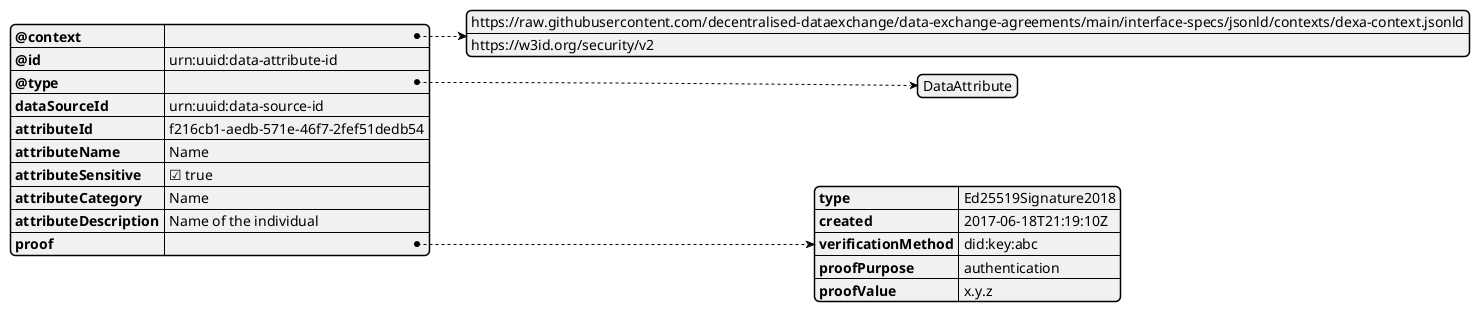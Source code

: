 @startuml "Personal data"

@startjson
{
    "@context": [
    "https://raw.githubusercontent.com/decentralised-dataexchange/data-exchange-agreements/main/interface-specs/jsonld/contexts/dexa-context.jsonld",
    "https://w3id.org/security/v2"
    ],
    "@id": "urn:uuid:data-attribute-id",
    "@type": [
    "DataAttribute"
    ],
    "dataSourceId": "urn:uuid:data-source-id",
    "attributeId": "f216cb1-aedb-571e-46f7-2fef51dedb54",
    "attributeName": "Name",
    "attributeSensitive": true,
    "attributeCategory": "Name",
    "attributeDescription": "Name of the individual",
    "proof": {
        "type": "Ed25519Signature2018",
        "created": "2017-06-18T21:19:10Z",
        "verificationMethod": "did:key:abc",
        "proofPurpose": "authentication",
        "proofValue": "x.y.z"
    }
}
@endjson